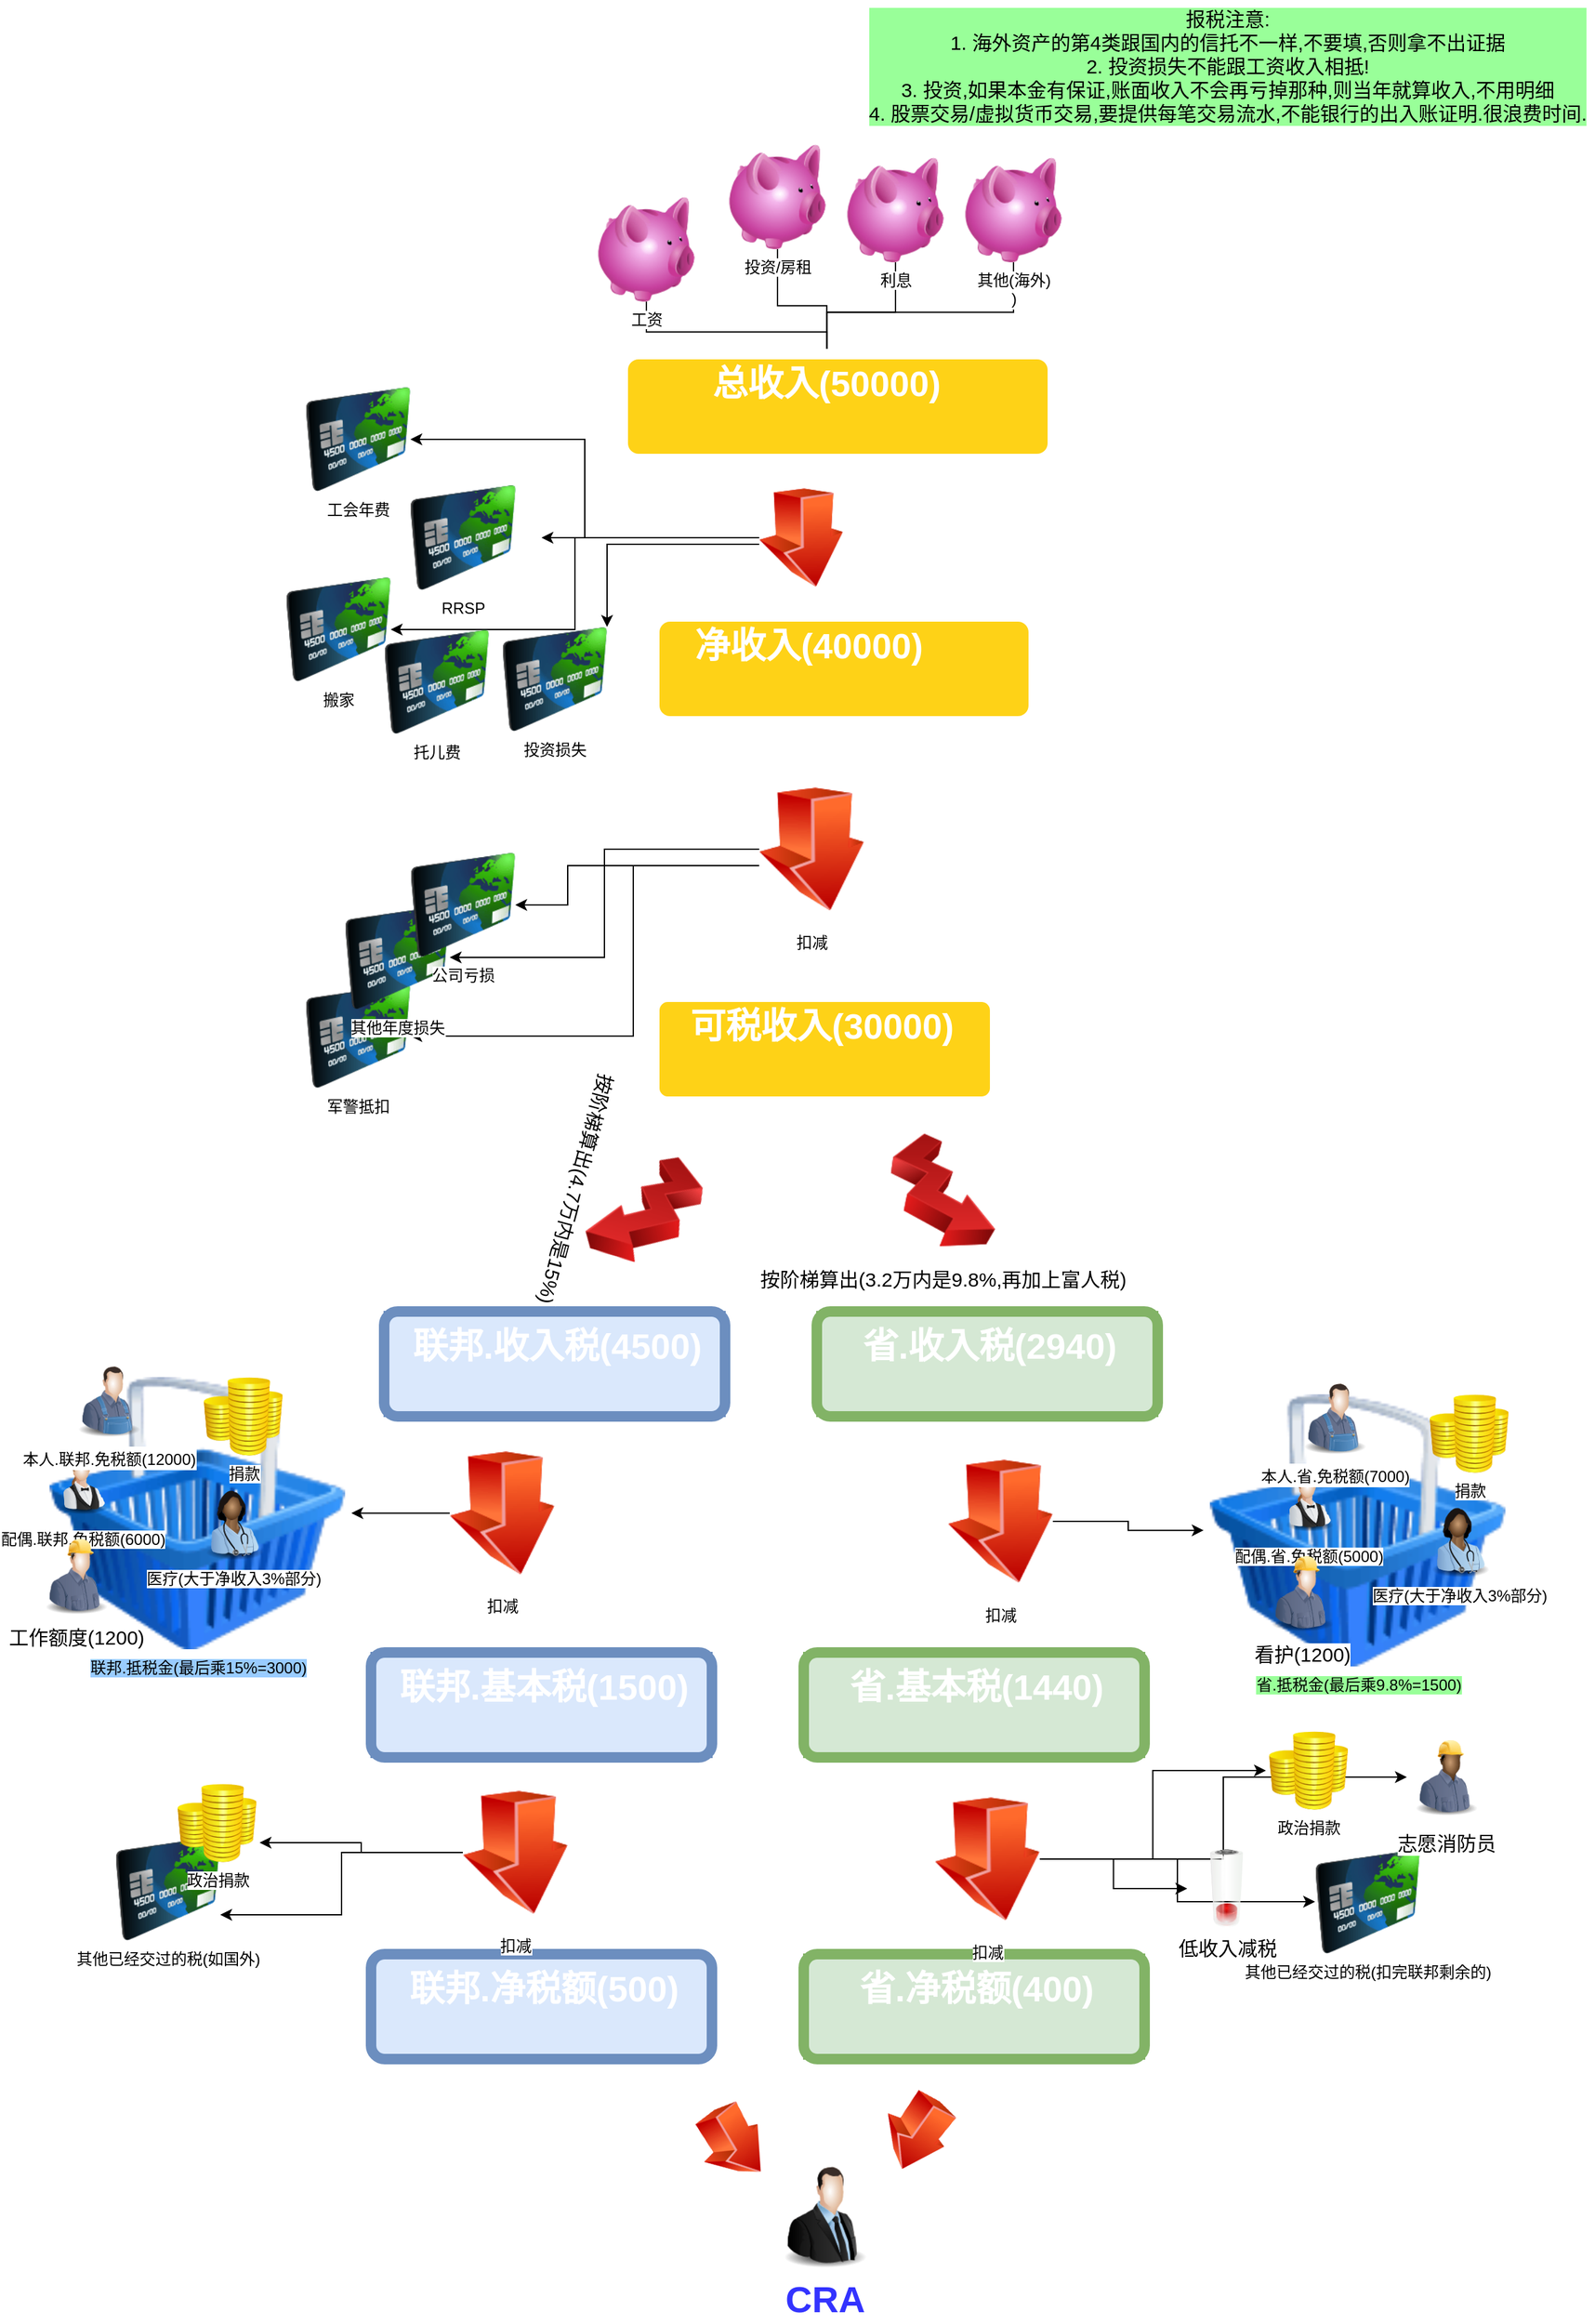 <mxfile version="12.7.9" type="github">
  <diagram name="Page-1" id="12e1b939-464a-85fe-373e-61e167be1490">
    <mxGraphModel dx="1485" dy="1088" grid="1" gridSize="10" guides="1" tooltips="1" connect="1" arrows="1" fold="1" page="1" pageScale="1.5" pageWidth="827" pageHeight="11169" background="#ffffff" math="0" shadow="0">
      <root>
        <mxCell id="0" />
        <mxCell id="1" parent="0" />
        <mxCell id="60da8b9f42644d3a-7" value="" style="line;strokeWidth=2;html=1;rounded=0;shadow=0;fontSize=27;align=center;fillColor=none;strokeColor=#FFFFFF;" parent="1" vertex="1">
          <mxGeometry x="516" y="705" width="240" height="10" as="geometry" />
        </mxCell>
        <mxCell id="r8NnEnYyrBjSwJoiBO07-27" style="edgeStyle=orthogonalEdgeStyle;rounded=0;orthogonalLoop=1;jettySize=auto;html=1;" edge="1" parent="1" source="r8NnEnYyrBjSwJoiBO07-2" target="r8NnEnYyrBjSwJoiBO07-21">
          <mxGeometry relative="1" as="geometry" />
        </mxCell>
        <mxCell id="r8NnEnYyrBjSwJoiBO07-28" style="edgeStyle=orthogonalEdgeStyle;rounded=0;orthogonalLoop=1;jettySize=auto;html=1;" edge="1" parent="1" source="r8NnEnYyrBjSwJoiBO07-2" target="r8NnEnYyrBjSwJoiBO07-22">
          <mxGeometry relative="1" as="geometry" />
        </mxCell>
        <mxCell id="r8NnEnYyrBjSwJoiBO07-29" style="edgeStyle=orthogonalEdgeStyle;rounded=0;orthogonalLoop=1;jettySize=auto;html=1;" edge="1" parent="1" source="r8NnEnYyrBjSwJoiBO07-2" target="r8NnEnYyrBjSwJoiBO07-25">
          <mxGeometry relative="1" as="geometry" />
        </mxCell>
        <mxCell id="r8NnEnYyrBjSwJoiBO07-31" style="edgeStyle=orthogonalEdgeStyle;rounded=0;orthogonalLoop=1;jettySize=auto;html=1;" edge="1" parent="1" source="r8NnEnYyrBjSwJoiBO07-2" target="r8NnEnYyrBjSwJoiBO07-24">
          <mxGeometry relative="1" as="geometry">
            <Array as="points">
              <mxPoint x="480" y="425" />
            </Array>
          </mxGeometry>
        </mxCell>
        <mxCell id="r8NnEnYyrBjSwJoiBO07-2" value="扣减" style="image;html=1;labelBackgroundColor=#ffffff;image=img/lib/clip_art/finance/Arrow_Down_128x128.png" vertex="1" parent="1">
          <mxGeometry x="596" y="370" width="64" height="100" as="geometry" />
        </mxCell>
        <mxCell id="r8NnEnYyrBjSwJoiBO07-4" value="" style="edgeStyle=orthogonalEdgeStyle;rounded=0;orthogonalLoop=1;jettySize=auto;html=1;" edge="1" parent="1" source="r8NnEnYyrBjSwJoiBO07-3" target="60da8b9f42644d3a-3">
          <mxGeometry relative="1" as="geometry" />
        </mxCell>
        <mxCell id="r8NnEnYyrBjSwJoiBO07-3" value="工资" style="image;html=1;labelBackgroundColor=#ffffff;image=img/lib/clip_art/finance/Piggy_Bank_128x128.png" vertex="1" parent="1">
          <mxGeometry x="470" y="160" width="80" height="80" as="geometry" />
        </mxCell>
        <mxCell id="r8NnEnYyrBjSwJoiBO07-6" value="" style="edgeStyle=orthogonalEdgeStyle;rounded=0;orthogonalLoop=1;jettySize=auto;html=1;" edge="1" parent="1" source="r8NnEnYyrBjSwJoiBO07-5" target="60da8b9f42644d3a-3">
          <mxGeometry relative="1" as="geometry" />
        </mxCell>
        <mxCell id="r8NnEnYyrBjSwJoiBO07-5" value="投资/房租" style="image;html=1;labelBackgroundColor=#ffffff;image=img/lib/clip_art/finance/Piggy_Bank_128x128.png" vertex="1" parent="1">
          <mxGeometry x="570" y="120" width="80" height="80" as="geometry" />
        </mxCell>
        <mxCell id="r8NnEnYyrBjSwJoiBO07-9" style="edgeStyle=orthogonalEdgeStyle;rounded=0;orthogonalLoop=1;jettySize=auto;html=1;" edge="1" parent="1" source="r8NnEnYyrBjSwJoiBO07-7" target="60da8b9f42644d3a-3">
          <mxGeometry relative="1" as="geometry" />
        </mxCell>
        <mxCell id="r8NnEnYyrBjSwJoiBO07-7" value="利息" style="image;html=1;labelBackgroundColor=#ffffff;image=img/lib/clip_art/finance/Piggy_Bank_128x128.png" vertex="1" parent="1">
          <mxGeometry x="660" y="130" width="80" height="80" as="geometry" />
        </mxCell>
        <mxCell id="r8NnEnYyrBjSwJoiBO07-10" style="edgeStyle=orthogonalEdgeStyle;rounded=0;orthogonalLoop=1;jettySize=auto;html=1;" edge="1" parent="1" source="r8NnEnYyrBjSwJoiBO07-8" target="60da8b9f42644d3a-3">
          <mxGeometry relative="1" as="geometry" />
        </mxCell>
        <mxCell id="r8NnEnYyrBjSwJoiBO07-8" value="其他(海外)&lt;br&gt;)" style="image;html=1;labelBackgroundColor=#ffffff;image=img/lib/clip_art/finance/Piggy_Bank_128x128.png" vertex="1" parent="1">
          <mxGeometry x="750" y="130" width="80" height="80" as="geometry" />
        </mxCell>
        <mxCell id="r8NnEnYyrBjSwJoiBO07-12" value="" style="group" vertex="1" connectable="0" parent="1">
          <mxGeometry x="480" y="280" width="340" height="80" as="geometry" />
        </mxCell>
        <mxCell id="60da8b9f42644d3a-2" value="" style="whiteSpace=wrap;html=1;rounded=1;shadow=0;strokeWidth=8;fontSize=20;align=center;fillColor=#FED217;strokeColor=#FFFFFF;" parent="r8NnEnYyrBjSwJoiBO07-12" vertex="1">
          <mxGeometry x="11.972" width="328.028" height="80" as="geometry" />
        </mxCell>
        <mxCell id="60da8b9f42644d3a-3" value="总收入(50000)" style="text;html=1;strokeColor=none;fillColor=none;align=center;verticalAlign=middle;whiteSpace=wrap;rounded=0;shadow=0;fontSize=27;fontColor=#FFFFFF;fontStyle=1" parent="r8NnEnYyrBjSwJoiBO07-12" vertex="1">
          <mxGeometry y="6.15" width="335.21" height="33.85" as="geometry" />
        </mxCell>
        <mxCell id="r8NnEnYyrBjSwJoiBO07-15" value="" style="group" vertex="1" connectable="0" parent="1">
          <mxGeometry x="486" y="480" width="300" height="80" as="geometry" />
        </mxCell>
        <mxCell id="r8NnEnYyrBjSwJoiBO07-16" value="" style="whiteSpace=wrap;html=1;rounded=1;shadow=0;strokeWidth=8;fontSize=20;align=center;fillColor=#FED217;strokeColor=#FFFFFF;" vertex="1" parent="r8NnEnYyrBjSwJoiBO07-15">
          <mxGeometry x="30.003" width="289.437" height="80" as="geometry" />
        </mxCell>
        <mxCell id="r8NnEnYyrBjSwJoiBO07-17" value="净收入(40000)" style="text;html=1;strokeColor=none;fillColor=none;align=center;verticalAlign=middle;whiteSpace=wrap;rounded=0;shadow=0;fontSize=27;fontColor=#FFFFFF;fontStyle=1" vertex="1" parent="r8NnEnYyrBjSwJoiBO07-15">
          <mxGeometry y="6.15" width="295.774" height="33.85" as="geometry" />
        </mxCell>
        <mxCell id="r8NnEnYyrBjSwJoiBO07-20" value="联邦.抵税金(最后乘15%=3000)" style="image;html=1;labelBackgroundColor=#99CCFF;image=img/lib/clip_art/finance/Shopping_Cart_128x128.png" vertex="1" parent="1">
          <mxGeometry x="50" y="1060" width="235" height="207.5" as="geometry" />
        </mxCell>
        <mxCell id="r8NnEnYyrBjSwJoiBO07-21" value="RRSP" style="image;html=1;labelBackgroundColor=#ffffff;image=img/lib/clip_art/finance/Credit_Card_128x128.png" vertex="1" parent="1">
          <mxGeometry x="310" y="380" width="120" height="80" as="geometry" />
        </mxCell>
        <mxCell id="r8NnEnYyrBjSwJoiBO07-23" value="托儿费" style="image;html=1;labelBackgroundColor=#ffffff;image=img/lib/clip_art/finance/Credit_Card_128x128.png" vertex="1" parent="1">
          <mxGeometry x="310" y="490" width="80" height="80" as="geometry" />
        </mxCell>
        <mxCell id="r8NnEnYyrBjSwJoiBO07-24" value="投资损失" style="image;html=1;labelBackgroundColor=#ffffff;image=img/lib/clip_art/finance/Credit_Card_128x128.png" vertex="1" parent="1">
          <mxGeometry x="400" y="488" width="80" height="80" as="geometry" />
        </mxCell>
        <mxCell id="r8NnEnYyrBjSwJoiBO07-25" value="搬家" style="image;html=1;labelBackgroundColor=#ffffff;image=img/lib/clip_art/finance/Credit_Card_128x128.png" vertex="1" parent="1">
          <mxGeometry x="235" y="450" width="80" height="80" as="geometry" />
        </mxCell>
        <mxCell id="r8NnEnYyrBjSwJoiBO07-22" value="工会年费" style="image;html=1;labelBackgroundColor=#ffffff;image=img/lib/clip_art/finance/Credit_Card_128x128.png" vertex="1" parent="1">
          <mxGeometry x="250" y="305" width="80" height="80" as="geometry" />
        </mxCell>
        <mxCell id="r8NnEnYyrBjSwJoiBO07-33" value="" style="group" vertex="1" connectable="0" parent="1">
          <mxGeometry x="516" y="770" width="260" height="80" as="geometry" />
        </mxCell>
        <mxCell id="r8NnEnYyrBjSwJoiBO07-34" value="" style="whiteSpace=wrap;html=1;rounded=1;shadow=0;strokeWidth=8;fontSize=20;align=center;fillColor=#FED217;strokeColor=#FFFFFF;arcSize=13;" vertex="1" parent="r8NnEnYyrBjSwJoiBO07-33">
          <mxGeometry width="260" height="80" as="geometry" />
        </mxCell>
        <mxCell id="r8NnEnYyrBjSwJoiBO07-35" value="可税收入(30000)" style="text;html=1;strokeColor=none;fillColor=none;align=center;verticalAlign=middle;whiteSpace=wrap;rounded=0;shadow=0;fontSize=27;fontColor=#FFFFFF;fontStyle=1" vertex="1" parent="r8NnEnYyrBjSwJoiBO07-33">
          <mxGeometry y="6.15" width="256.337" height="33.85" as="geometry" />
        </mxCell>
        <mxCell id="r8NnEnYyrBjSwJoiBO07-40" style="edgeStyle=orthogonalEdgeStyle;rounded=0;orthogonalLoop=1;jettySize=auto;html=1;entryX=1;entryY=0.5;entryDx=0;entryDy=0;" edge="1" parent="1" source="r8NnEnYyrBjSwJoiBO07-36" target="r8NnEnYyrBjSwJoiBO07-39">
          <mxGeometry relative="1" as="geometry">
            <Array as="points">
              <mxPoint x="450" y="670" />
              <mxPoint x="450" y="700" />
            </Array>
          </mxGeometry>
        </mxCell>
        <mxCell id="r8NnEnYyrBjSwJoiBO07-41" style="edgeStyle=orthogonalEdgeStyle;rounded=0;orthogonalLoop=1;jettySize=auto;html=1;" edge="1" parent="1" source="r8NnEnYyrBjSwJoiBO07-36" target="r8NnEnYyrBjSwJoiBO07-38">
          <mxGeometry relative="1" as="geometry" />
        </mxCell>
        <mxCell id="r8NnEnYyrBjSwJoiBO07-42" style="edgeStyle=orthogonalEdgeStyle;rounded=0;orthogonalLoop=1;jettySize=auto;html=1;entryX=1;entryY=0.5;entryDx=0;entryDy=0;" edge="1" parent="1" source="r8NnEnYyrBjSwJoiBO07-36" target="r8NnEnYyrBjSwJoiBO07-37">
          <mxGeometry relative="1" as="geometry">
            <Array as="points">
              <mxPoint x="500" y="670" />
              <mxPoint x="500" y="800" />
            </Array>
          </mxGeometry>
        </mxCell>
        <mxCell id="r8NnEnYyrBjSwJoiBO07-36" value="扣减" style="image;html=1;labelBackgroundColor=#ffffff;image=img/lib/clip_art/finance/Arrow_Down_128x128.png" vertex="1" parent="1">
          <mxGeometry x="596" y="600" width="80" height="115" as="geometry" />
        </mxCell>
        <mxCell id="r8NnEnYyrBjSwJoiBO07-37" value="军警抵扣" style="image;html=1;labelBackgroundColor=#ffffff;image=img/lib/clip_art/finance/Credit_Card_128x128.png" vertex="1" parent="1">
          <mxGeometry x="250" y="760" width="80" height="80" as="geometry" />
        </mxCell>
        <mxCell id="r8NnEnYyrBjSwJoiBO07-38" value="其他年度损失" style="image;html=1;labelBackgroundColor=#ffffff;image=img/lib/clip_art/finance/Credit_Card_128x128.png" vertex="1" parent="1">
          <mxGeometry x="280" y="700" width="80" height="80" as="geometry" />
        </mxCell>
        <mxCell id="r8NnEnYyrBjSwJoiBO07-39" value="公司亏损" style="image;html=1;labelBackgroundColor=#ffffff;image=img/lib/clip_art/finance/Credit_Card_128x128.png" vertex="1" parent="1">
          <mxGeometry x="330" y="660" width="80" height="80" as="geometry" />
        </mxCell>
        <mxCell id="r8NnEnYyrBjSwJoiBO07-43" value="" style="group;labelBackgroundColor=#CC399B;fillColor=#dae8fc;strokeColor=#6c8ebf;" vertex="1" connectable="0" parent="1">
          <mxGeometry x="310" y="1010" width="260" height="80" as="geometry" />
        </mxCell>
        <mxCell id="r8NnEnYyrBjSwJoiBO07-44" value="" style="whiteSpace=wrap;html=1;rounded=1;shadow=0;strokeWidth=8;fontSize=20;align=center;fillColor=#dae8fc;strokeColor=#6c8ebf;arcSize=13;labelBackgroundColor=#FF66FF;" vertex="1" parent="r8NnEnYyrBjSwJoiBO07-43">
          <mxGeometry width="260" height="80" as="geometry" />
        </mxCell>
        <mxCell id="r8NnEnYyrBjSwJoiBO07-45" value="联邦.收入税(4500)" style="text;html=1;strokeColor=none;fillColor=none;align=center;verticalAlign=middle;whiteSpace=wrap;rounded=0;shadow=0;fontSize=27;fontColor=#FFFFFF;fontStyle=1" vertex="1" parent="r8NnEnYyrBjSwJoiBO07-43">
          <mxGeometry x="3.66" y="10" width="256.337" height="33.85" as="geometry" />
        </mxCell>
        <mxCell id="r8NnEnYyrBjSwJoiBO07-49" value="配偶.联邦.免税额(6000)" style="image;html=1;labelBackgroundColor=#ffffff;image=img/lib/clip_art/people/Waiter_Woman_128x128.png" vertex="1" parent="1">
          <mxGeometry x="55" y="1110" width="50" height="60" as="geometry" />
        </mxCell>
        <mxCell id="r8NnEnYyrBjSwJoiBO07-53" value="医疗(大于净收入3%部分)" style="image;html=1;labelBackgroundColor=#ffffff;image=img/lib/clip_art/people/Nurse_Woman_Black_128x128.png" vertex="1" parent="1">
          <mxGeometry x="165" y="1140" width="60" height="60" as="geometry" />
        </mxCell>
        <mxCell id="r8NnEnYyrBjSwJoiBO07-55" value="捐款" style="image;html=1;labelBackgroundColor=#ffffff;image=img/lib/clip_art/finance/Coins_128x128.png" vertex="1" parent="1">
          <mxGeometry x="170" y="1060" width="65" height="60" as="geometry" />
        </mxCell>
        <mxCell id="r8NnEnYyrBjSwJoiBO07-57" value="按阶梯算出(4.7万内是15%)" style="image;html=1;labelBackgroundColor=#ffffff;image=img/lib/clip_art/finance/Stock_Down_128x128.png;rotation=105;fontSize=15;" vertex="1" parent="1">
          <mxGeometry x="457" y="890" width="106" height="80.03" as="geometry" />
        </mxCell>
        <mxCell id="r8NnEnYyrBjSwJoiBO07-59" style="edgeStyle=orthogonalEdgeStyle;rounded=0;orthogonalLoop=1;jettySize=auto;html=1;fontSize=15;" edge="1" parent="1" source="r8NnEnYyrBjSwJoiBO07-58" target="r8NnEnYyrBjSwJoiBO07-20">
          <mxGeometry relative="1" as="geometry" />
        </mxCell>
        <mxCell id="r8NnEnYyrBjSwJoiBO07-58" value="扣减" style="image;html=1;labelBackgroundColor=#ffffff;image=img/lib/clip_art/finance/Arrow_Down_128x128.png" vertex="1" parent="1">
          <mxGeometry x="360" y="1106.25" width="80" height="115" as="geometry" />
        </mxCell>
        <mxCell id="r8NnEnYyrBjSwJoiBO07-60" value="" style="group;labelBackgroundColor=#CC399B;fillColor=#dae8fc;strokeColor=#6c8ebf;" vertex="1" connectable="0" parent="1">
          <mxGeometry x="300" y="1270" width="260" height="80" as="geometry" />
        </mxCell>
        <mxCell id="r8NnEnYyrBjSwJoiBO07-61" value="" style="whiteSpace=wrap;html=1;rounded=1;shadow=0;strokeWidth=8;fontSize=20;align=center;fillColor=#dae8fc;strokeColor=#6c8ebf;arcSize=13;labelBackgroundColor=#FF66FF;" vertex="1" parent="r8NnEnYyrBjSwJoiBO07-60">
          <mxGeometry width="260" height="80" as="geometry" />
        </mxCell>
        <mxCell id="r8NnEnYyrBjSwJoiBO07-62" value="联邦.基本税(1500)" style="text;html=1;strokeColor=none;fillColor=none;align=center;verticalAlign=middle;whiteSpace=wrap;rounded=0;shadow=0;fontSize=27;fontColor=#FFFFFF;fontStyle=1" vertex="1" parent="r8NnEnYyrBjSwJoiBO07-60">
          <mxGeometry x="3.66" y="10" width="256.337" height="33.85" as="geometry" />
        </mxCell>
        <mxCell id="r8NnEnYyrBjSwJoiBO07-63" value="" style="group;labelBackgroundColor=#CC399B;" vertex="1" connectable="0" parent="1">
          <mxGeometry x="300" y="1500" width="260" height="80" as="geometry" />
        </mxCell>
        <mxCell id="r8NnEnYyrBjSwJoiBO07-64" value="" style="whiteSpace=wrap;html=1;rounded=1;shadow=0;strokeWidth=8;fontSize=20;align=center;fillColor=#dae8fc;strokeColor=#6c8ebf;arcSize=13;labelBackgroundColor=#FF66FF;" vertex="1" parent="r8NnEnYyrBjSwJoiBO07-63">
          <mxGeometry width="260" height="80" as="geometry" />
        </mxCell>
        <mxCell id="r8NnEnYyrBjSwJoiBO07-65" value="联邦.净税额(500)" style="text;html=1;strokeColor=none;fillColor=none;align=center;verticalAlign=middle;whiteSpace=wrap;rounded=0;shadow=0;fontSize=27;fontColor=#FFFFFF;fontStyle=1" vertex="1" parent="r8NnEnYyrBjSwJoiBO07-63">
          <mxGeometry x="3.66" y="10" width="256.337" height="33.85" as="geometry" />
        </mxCell>
        <mxCell id="r8NnEnYyrBjSwJoiBO07-70" style="edgeStyle=orthogonalEdgeStyle;rounded=0;orthogonalLoop=1;jettySize=auto;html=1;entryX=1;entryY=0.75;entryDx=0;entryDy=0;fontSize=15;" edge="1" parent="1" source="r8NnEnYyrBjSwJoiBO07-66" target="r8NnEnYyrBjSwJoiBO07-69">
          <mxGeometry relative="1" as="geometry" />
        </mxCell>
        <mxCell id="r8NnEnYyrBjSwJoiBO07-71" style="edgeStyle=orthogonalEdgeStyle;rounded=0;orthogonalLoop=1;jettySize=auto;html=1;entryX=1;entryY=0.75;entryDx=0;entryDy=0;fontSize=15;" edge="1" parent="1" source="r8NnEnYyrBjSwJoiBO07-66" target="r8NnEnYyrBjSwJoiBO07-67">
          <mxGeometry relative="1" as="geometry" />
        </mxCell>
        <mxCell id="r8NnEnYyrBjSwJoiBO07-66" value="扣减" style="image;html=1;labelBackgroundColor=#ffffff;image=img/lib/clip_art/finance/Arrow_Down_128x128.png" vertex="1" parent="1">
          <mxGeometry x="370" y="1365" width="80" height="115" as="geometry" />
        </mxCell>
        <mxCell id="r8NnEnYyrBjSwJoiBO07-67" value="其他已经交过的税(如国外)" style="image;html=1;labelBackgroundColor=#ffffff;image=img/lib/clip_art/finance/Credit_Card_128x128.png" vertex="1" parent="1">
          <mxGeometry x="105" y="1410" width="80" height="80" as="geometry" />
        </mxCell>
        <mxCell id="r8NnEnYyrBjSwJoiBO07-69" value="政治捐款" style="image;html=1;labelBackgroundColor=#ffffff;image=img/lib/clip_art/finance/Coins_128x128.png" vertex="1" parent="1">
          <mxGeometry x="150" y="1370" width="65" height="60" as="geometry" />
        </mxCell>
        <mxCell id="r8NnEnYyrBjSwJoiBO07-72" value="工作额度(1200)" style="image;html=1;labelBackgroundColor=#ffffff;image=img/lib/clip_art/people/Construction_Worker_Man_128x128.png;fontSize=15;" vertex="1" parent="1">
          <mxGeometry x="45" y="1180" width="60" height="63" as="geometry" />
        </mxCell>
        <mxCell id="r8NnEnYyrBjSwJoiBO07-73" value="&lt;font color=&quot;#3333ff&quot; style=&quot;font-size: 28px;&quot;&gt;&lt;b style=&quot;font-size: 28px;&quot;&gt;CRA&lt;/b&gt;&lt;/font&gt;" style="image;html=1;labelBackgroundColor=#ffffff;image=img/lib/clip_art/people/Suit_Man_128x128.png;fillColor=#7EA6E0;fontSize=28;fontColor=#00FF80;" vertex="1" parent="1">
          <mxGeometry x="606" y="1660" width="80" height="80" as="geometry" />
        </mxCell>
        <mxCell id="r8NnEnYyrBjSwJoiBO07-74" value="&lt;span style=&quot;color: rgb(0 , 0 , 0) ; font-size: 12px&quot;&gt;本人.联邦.免税额(12000)&lt;/span&gt;" style="image;html=1;labelBackgroundColor=#ffffff;image=img/lib/clip_art/people/Farmer_Man_128x128.png;fillColor=#7EA6E0;fontSize=15;fontColor=#00FF80;" vertex="1" parent="1">
          <mxGeometry x="70" y="1046.25" width="60" height="60" as="geometry" />
        </mxCell>
        <mxCell id="r8NnEnYyrBjSwJoiBO07-75" value="" style="image;html=1;labelBackgroundColor=#ffffff;image=img/lib/clip_art/finance/Arrow_Down_128x128.png;fillColor=#7EA6E0;fontSize=15;fontColor=#00FF80;rotation=-30;" vertex="1" parent="1">
          <mxGeometry x="550" y="1610" width="50" height="70" as="geometry" />
        </mxCell>
        <mxCell id="r8NnEnYyrBjSwJoiBO07-76" value="" style="group;labelBackgroundColor=#CC399B;fillColor=#d5e8d4;strokeColor=#82b366;" vertex="1" connectable="0" parent="1">
          <mxGeometry x="640" y="1010" width="260" height="80" as="geometry" />
        </mxCell>
        <mxCell id="r8NnEnYyrBjSwJoiBO07-77" value="" style="whiteSpace=wrap;html=1;rounded=1;shadow=0;strokeWidth=8;fontSize=20;align=center;fillColor=#d5e8d4;strokeColor=#82b366;arcSize=13;labelBackgroundColor=#FF66FF;" vertex="1" parent="r8NnEnYyrBjSwJoiBO07-76">
          <mxGeometry width="260" height="80" as="geometry" />
        </mxCell>
        <mxCell id="r8NnEnYyrBjSwJoiBO07-78" value="省.收入税(2940)" style="text;html=1;strokeColor=none;fillColor=none;align=center;verticalAlign=middle;whiteSpace=wrap;rounded=0;shadow=0;fontSize=27;fontColor=#FFFFFF;fontStyle=1" vertex="1" parent="r8NnEnYyrBjSwJoiBO07-76">
          <mxGeometry x="3.66" y="10" width="256.337" height="33.85" as="geometry" />
        </mxCell>
        <mxCell id="r8NnEnYyrBjSwJoiBO07-98" style="edgeStyle=orthogonalEdgeStyle;rounded=0;orthogonalLoop=1;jettySize=auto;html=1;fontSize=15;fontColor=#00FF80;" edge="1" parent="1" source="r8NnEnYyrBjSwJoiBO07-80" target="r8NnEnYyrBjSwJoiBO07-92">
          <mxGeometry relative="1" as="geometry" />
        </mxCell>
        <mxCell id="r8NnEnYyrBjSwJoiBO07-80" value="扣减" style="image;html=1;labelBackgroundColor=#ffffff;image=img/lib/clip_art/finance/Arrow_Down_128x128.png" vertex="1" parent="1">
          <mxGeometry x="740" y="1112.5" width="80" height="115" as="geometry" />
        </mxCell>
        <mxCell id="r8NnEnYyrBjSwJoiBO07-81" value="" style="group;labelBackgroundColor=#CC399B;fillColor=#d5e8d4;strokeColor=#82b366;" vertex="1" connectable="0" parent="1">
          <mxGeometry x="630" y="1270" width="260" height="80" as="geometry" />
        </mxCell>
        <mxCell id="r8NnEnYyrBjSwJoiBO07-82" value="" style="whiteSpace=wrap;html=1;rounded=1;shadow=0;strokeWidth=8;fontSize=20;align=center;fillColor=#d5e8d4;strokeColor=#82b366;arcSize=13;labelBackgroundColor=#FF66FF;" vertex="1" parent="r8NnEnYyrBjSwJoiBO07-81">
          <mxGeometry width="260" height="80" as="geometry" />
        </mxCell>
        <mxCell id="r8NnEnYyrBjSwJoiBO07-83" value="省.基本税(1440)" style="text;html=1;strokeColor=none;fillColor=none;align=center;verticalAlign=middle;whiteSpace=wrap;rounded=0;shadow=0;fontSize=27;fontColor=#FFFFFF;fontStyle=1" vertex="1" parent="r8NnEnYyrBjSwJoiBO07-81">
          <mxGeometry x="3.66" y="10" width="256.337" height="33.85" as="geometry" />
        </mxCell>
        <mxCell id="r8NnEnYyrBjSwJoiBO07-84" value="" style="group;labelBackgroundColor=#CC399B;fillColor=#d5e8d4;strokeColor=#82b366;" vertex="1" connectable="0" parent="1">
          <mxGeometry x="630" y="1500" width="260" height="80" as="geometry" />
        </mxCell>
        <mxCell id="r8NnEnYyrBjSwJoiBO07-85" value="" style="whiteSpace=wrap;html=1;rounded=1;shadow=0;strokeWidth=8;fontSize=20;align=center;fillColor=#d5e8d4;strokeColor=#82b366;arcSize=13;labelBackgroundColor=#FF66FF;" vertex="1" parent="r8NnEnYyrBjSwJoiBO07-84">
          <mxGeometry width="260" height="80" as="geometry" />
        </mxCell>
        <mxCell id="r8NnEnYyrBjSwJoiBO07-86" value="省.净税额(400)" style="text;html=1;strokeColor=none;fillColor=none;align=center;verticalAlign=middle;whiteSpace=wrap;rounded=0;shadow=0;fontSize=27;fontColor=#FFFFFF;fontStyle=1" vertex="1" parent="r8NnEnYyrBjSwJoiBO07-84">
          <mxGeometry x="3.66" y="10" width="256.337" height="33.85" as="geometry" />
        </mxCell>
        <mxCell id="r8NnEnYyrBjSwJoiBO07-101" style="edgeStyle=orthogonalEdgeStyle;rounded=0;orthogonalLoop=1;jettySize=auto;html=1;fontSize=15;fontColor=#00FF80;" edge="1" parent="1" source="r8NnEnYyrBjSwJoiBO07-87" target="r8NnEnYyrBjSwJoiBO07-100">
          <mxGeometry relative="1" as="geometry" />
        </mxCell>
        <mxCell id="r8NnEnYyrBjSwJoiBO07-102" style="edgeStyle=orthogonalEdgeStyle;rounded=0;orthogonalLoop=1;jettySize=auto;html=1;fontSize=15;fontColor=#00FF80;" edge="1" parent="1" source="r8NnEnYyrBjSwJoiBO07-87" target="r8NnEnYyrBjSwJoiBO07-99">
          <mxGeometry relative="1" as="geometry" />
        </mxCell>
        <mxCell id="r8NnEnYyrBjSwJoiBO07-104" style="edgeStyle=orthogonalEdgeStyle;rounded=0;orthogonalLoop=1;jettySize=auto;html=1;fontSize=15;fontColor=#000000;" edge="1" parent="1" source="r8NnEnYyrBjSwJoiBO07-87" target="r8NnEnYyrBjSwJoiBO07-103">
          <mxGeometry relative="1" as="geometry" />
        </mxCell>
        <mxCell id="r8NnEnYyrBjSwJoiBO07-107" style="edgeStyle=orthogonalEdgeStyle;rounded=0;orthogonalLoop=1;jettySize=auto;html=1;fontSize=15;fontColor=#000000;" edge="1" parent="1" source="r8NnEnYyrBjSwJoiBO07-87" target="r8NnEnYyrBjSwJoiBO07-106">
          <mxGeometry relative="1" as="geometry" />
        </mxCell>
        <mxCell id="r8NnEnYyrBjSwJoiBO07-87" value="扣减" style="image;html=1;labelBackgroundColor=#ffffff;image=img/lib/clip_art/finance/Arrow_Down_128x128.png" vertex="1" parent="1">
          <mxGeometry x="730" y="1370" width="80" height="115" as="geometry" />
        </mxCell>
        <mxCell id="r8NnEnYyrBjSwJoiBO07-90" value="" style="image;html=1;labelBackgroundColor=#ffffff;image=img/lib/clip_art/finance/Arrow_Down_128x128.png;fillColor=#7EA6E0;fontSize=15;fontColor=#00FF80;rotation=36;" vertex="1" parent="1">
          <mxGeometry x="690" y="1600" width="50" height="70" as="geometry" />
        </mxCell>
        <mxCell id="r8NnEnYyrBjSwJoiBO07-91" value="按阶梯算出(3.2万内是9.8%,再加上富人税)" style="image;html=1;labelBackgroundColor=#ffffff;image=img/lib/clip_art/finance/Stock_Down_128x128.png;rotation=0;fontSize=15;direction=north;flipV=1;" vertex="1" parent="1">
          <mxGeometry x="695.975" y="864.035" width="80.03" height="106" as="geometry" />
        </mxCell>
        <mxCell id="r8NnEnYyrBjSwJoiBO07-92" value="省.抵税金(最后乘9.8%=1500)" style="image;html=1;labelBackgroundColor=#99FF99;image=img/lib/clip_art/finance/Shopping_Cart_128x128.png" vertex="1" parent="1">
          <mxGeometry x="935" y="1073.13" width="235" height="207.5" as="geometry" />
        </mxCell>
        <mxCell id="r8NnEnYyrBjSwJoiBO07-93" value="配偶.省.免税额(5000)" style="image;html=1;labelBackgroundColor=#ffffff;image=img/lib/clip_art/people/Waiter_Woman_128x128.png" vertex="1" parent="1">
          <mxGeometry x="990" y="1123.13" width="50" height="60" as="geometry" />
        </mxCell>
        <mxCell id="r8NnEnYyrBjSwJoiBO07-94" value="医疗(大于净收入3%部分)" style="image;html=1;labelBackgroundColor=#ffffff;image=img/lib/clip_art/people/Nurse_Woman_Black_128x128.png" vertex="1" parent="1">
          <mxGeometry x="1100" y="1153.13" width="60" height="60" as="geometry" />
        </mxCell>
        <mxCell id="r8NnEnYyrBjSwJoiBO07-95" value="捐款" style="image;html=1;labelBackgroundColor=#ffffff;image=img/lib/clip_art/finance/Coins_128x128.png" vertex="1" parent="1">
          <mxGeometry x="1105" y="1073.13" width="65" height="60" as="geometry" />
        </mxCell>
        <mxCell id="r8NnEnYyrBjSwJoiBO07-96" value="看护(1200)" style="image;html=1;labelBackgroundColor=#ffffff;image=img/lib/clip_art/people/Construction_Worker_Man_128x128.png;fontSize=15;" vertex="1" parent="1">
          <mxGeometry x="980" y="1193.13" width="60" height="63" as="geometry" />
        </mxCell>
        <mxCell id="r8NnEnYyrBjSwJoiBO07-97" value="&lt;span style=&quot;color: rgb(0 , 0 , 0) ; font-size: 12px&quot;&gt;本人.省.免税额(7000)&lt;/span&gt;" style="image;html=1;labelBackgroundColor=#ffffff;image=img/lib/clip_art/people/Farmer_Man_128x128.png;fillColor=#7EA6E0;fontSize=15;fontColor=#00FF80;" vertex="1" parent="1">
          <mxGeometry x="1005" y="1059.38" width="60" height="60" as="geometry" />
        </mxCell>
        <mxCell id="r8NnEnYyrBjSwJoiBO07-99" value="其他已经交过的税(扣完联邦剩余的)" style="image;html=1;labelBackgroundColor=#ffffff;image=img/lib/clip_art/finance/Credit_Card_128x128.png" vertex="1" parent="1">
          <mxGeometry x="1020" y="1420" width="80" height="80" as="geometry" />
        </mxCell>
        <mxCell id="r8NnEnYyrBjSwJoiBO07-100" value="政治捐款" style="image;html=1;labelBackgroundColor=#ffffff;image=img/lib/clip_art/finance/Coins_128x128.png" vertex="1" parent="1">
          <mxGeometry x="982.5" y="1330" width="65" height="60" as="geometry" />
        </mxCell>
        <mxCell id="r8NnEnYyrBjSwJoiBO07-103" value="志愿消防员" style="image;html=1;labelBackgroundColor=#ffffff;image=img/lib/clip_art/people/Construction_Worker_Man_Black_128x128.png;fillColor=#7EA6E0;fontSize=15;fontColor=#000000;" vertex="1" parent="1">
          <mxGeometry x="1090" y="1330" width="60" height="70" as="geometry" />
        </mxCell>
        <mxCell id="r8NnEnYyrBjSwJoiBO07-106" value="低收入减税" style="image;html=1;labelBackgroundColor=#ffffff;image=img/lib/clip_art/general/Battery_0_128x128.png;fillColor=#7EA6E0;fontSize=15;fontColor=#000000;" vertex="1" parent="1">
          <mxGeometry x="922.5" y="1420" width="60" height="60" as="geometry" />
        </mxCell>
        <mxCell id="r8NnEnYyrBjSwJoiBO07-109" value="&lt;div&gt;报税注意:&lt;/div&gt;&lt;div&gt;1. 海外资产的第4类跟国内的信托不一样,不要填,否则拿不出证据&lt;/div&gt;&lt;div&gt;2. 投资损失不能跟工资收入相抵!&lt;/div&gt;&lt;div&gt;3. 投资,如果本金有保证,账面收入不会再亏掉那种,则当年就算收入,不用明细&lt;/div&gt;&lt;div&gt;4. 股票交易/虚拟货币交易,要提供每笔交易流水,不能银行的出入账证明.很浪费时间.&lt;/div&gt;" style="text;html=1;resizable=0;autosize=1;align=center;verticalAlign=middle;points=[];fillColor=none;strokeColor=none;rounded=0;labelBackgroundColor=#99FF99;fontSize=15;fontColor=#000000;" vertex="1" parent="1">
          <mxGeometry x="672.5" y="10" width="560" height="100" as="geometry" />
        </mxCell>
      </root>
    </mxGraphModel>
  </diagram>
</mxfile>
